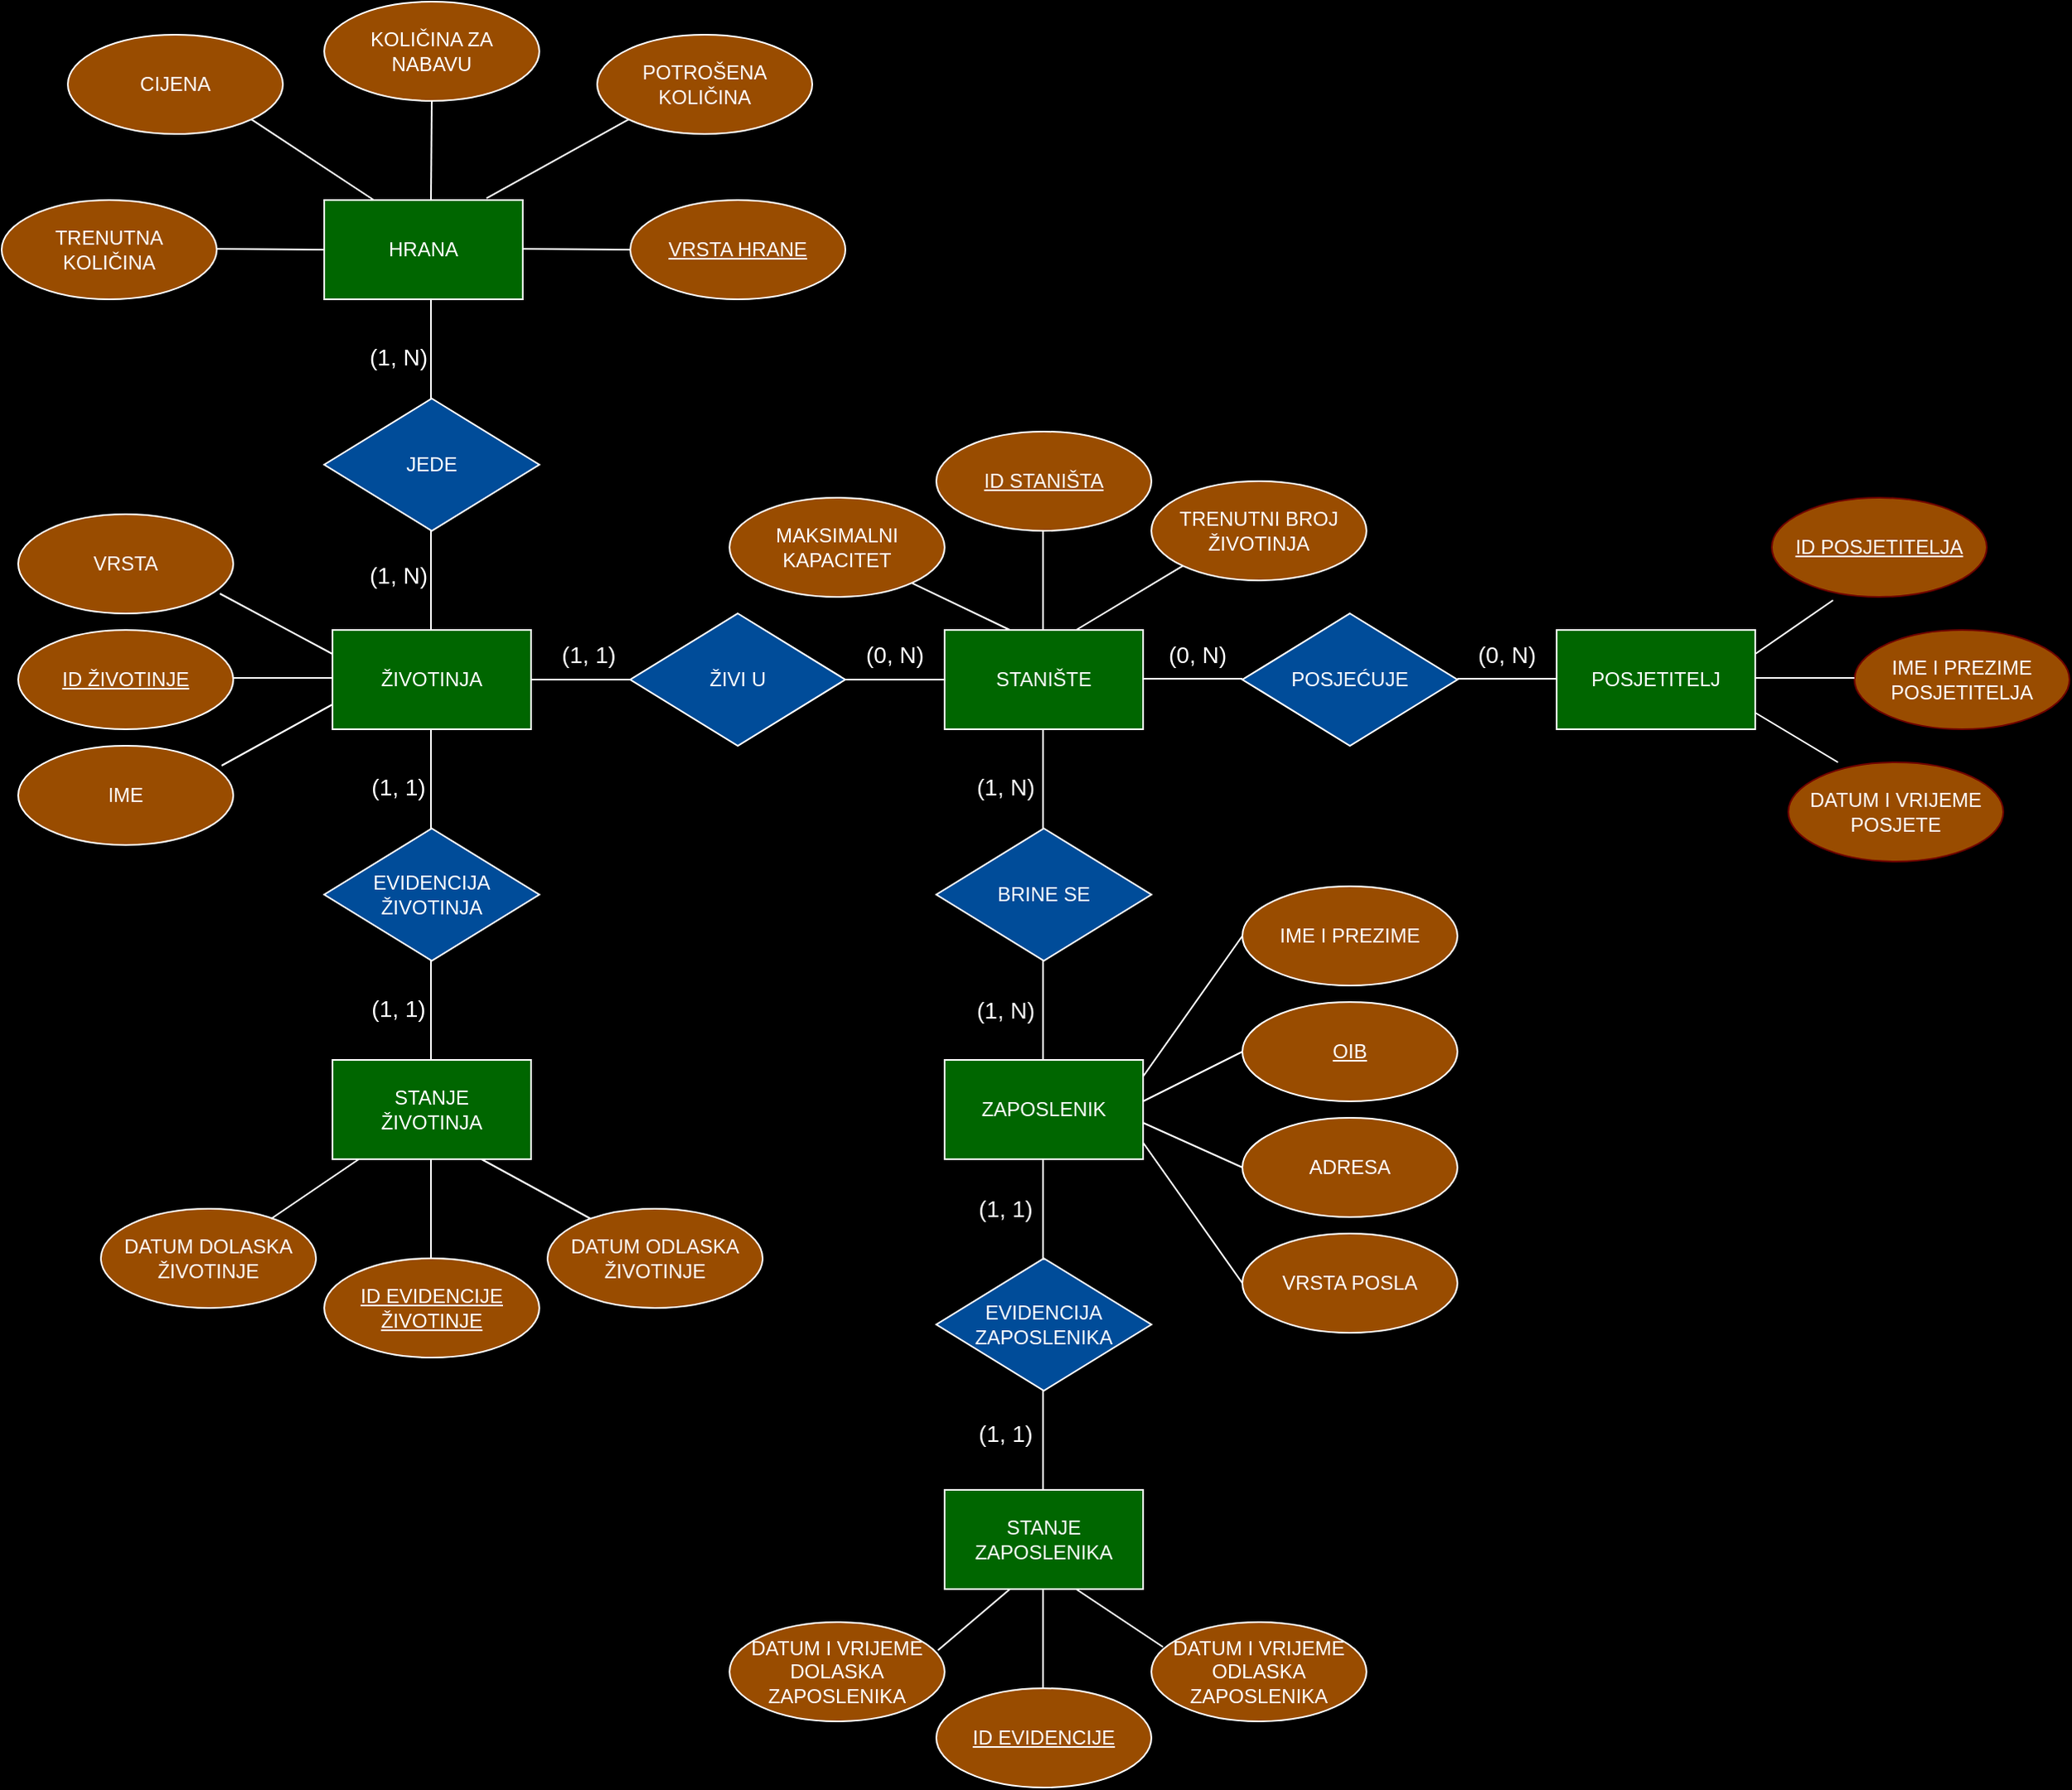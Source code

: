 <mxfile version="24.4.4" type="device">
  <diagram name="Page-1" id="c3DXX-ls8rsChrSWCdla">
    <mxGraphModel dx="880" dy="1603" grid="1" gridSize="10" guides="1" tooltips="1" connect="1" arrows="1" fold="1" page="1" pageScale="1" pageWidth="827" pageHeight="1169" background="#000000" math="0" shadow="0">
      <root>
        <mxCell id="0" />
        <mxCell id="1" parent="0" />
        <mxCell id="5vfyrwRNB4mkbEv5aYu6-1" value="ŽIVOTINJA" style="rounded=0;whiteSpace=wrap;html=1;fillColor=#006600;strokeColor=#FFFFFF;fontColor=#FFFFFF;" parent="1" vertex="1">
          <mxGeometry x="210" y="160" width="120" height="60" as="geometry" />
        </mxCell>
        <mxCell id="5vfyrwRNB4mkbEv5aYu6-2" value="STANIŠTE" style="rounded=0;whiteSpace=wrap;html=1;fillColor=#006600;strokeColor=#FFFFFF;fontColor=#FFFFFF;" parent="1" vertex="1">
          <mxGeometry x="580" y="160" width="120" height="60" as="geometry" />
        </mxCell>
        <mxCell id="5vfyrwRNB4mkbEv5aYu6-3" value="ŽIVI U" style="rhombus;whiteSpace=wrap;html=1;fillColor=#004C99;strokeColor=#FFFFFF;fontColor=#FFFFFF;" parent="1" vertex="1">
          <mxGeometry x="390" y="150" width="130" height="80" as="geometry" />
        </mxCell>
        <mxCell id="5vfyrwRNB4mkbEv5aYu6-4" value="" style="endArrow=none;html=1;rounded=0;exitX=1;exitY=0.5;exitDx=0;exitDy=0;entryX=0;entryY=0.5;entryDx=0;entryDy=0;strokeColor=#FFFFFF;fontColor=#FFFFFF;" parent="1" source="5vfyrwRNB4mkbEv5aYu6-1" target="5vfyrwRNB4mkbEv5aYu6-3" edge="1">
          <mxGeometry width="50" height="50" relative="1" as="geometry">
            <mxPoint x="400" y="220" as="sourcePoint" />
            <mxPoint x="450" y="170" as="targetPoint" />
          </mxGeometry>
        </mxCell>
        <mxCell id="5vfyrwRNB4mkbEv5aYu6-5" value="" style="endArrow=none;html=1;rounded=0;entryX=1;entryY=0.5;entryDx=0;entryDy=0;exitX=0;exitY=0.5;exitDx=0;exitDy=0;strokeColor=#FFFFFF;fontColor=#FFFFFF;" parent="1" source="5vfyrwRNB4mkbEv5aYu6-2" target="5vfyrwRNB4mkbEv5aYu6-3" edge="1">
          <mxGeometry width="50" height="50" relative="1" as="geometry">
            <mxPoint x="400" y="220" as="sourcePoint" />
            <mxPoint x="450" y="170" as="targetPoint" />
          </mxGeometry>
        </mxCell>
        <mxCell id="5vfyrwRNB4mkbEv5aYu6-6" value="POSJETITELJ" style="rounded=0;whiteSpace=wrap;html=1;fillColor=#006600;strokeColor=#FFFFFF;fontColor=#FFFFFF;" parent="1" vertex="1">
          <mxGeometry x="950" y="160" width="120" height="60" as="geometry" />
        </mxCell>
        <mxCell id="5vfyrwRNB4mkbEv5aYu6-7" value="POSJEĆUJE" style="rhombus;whiteSpace=wrap;html=1;fillColor=#004C99;strokeColor=#FFFFFF;fontColor=#FFFFFF;" parent="1" vertex="1">
          <mxGeometry x="760" y="150" width="130" height="80" as="geometry" />
        </mxCell>
        <mxCell id="5vfyrwRNB4mkbEv5aYu6-8" value="" style="endArrow=none;html=1;rounded=0;entryX=1;entryY=0.5;entryDx=0;entryDy=0;exitX=0;exitY=0.5;exitDx=0;exitDy=0;strokeColor=#FFFFFF;fontColor=#FFFFFF;" parent="1" edge="1">
          <mxGeometry width="50" height="50" relative="1" as="geometry">
            <mxPoint x="760" y="189.5" as="sourcePoint" />
            <mxPoint x="700" y="189.5" as="targetPoint" />
          </mxGeometry>
        </mxCell>
        <mxCell id="5vfyrwRNB4mkbEv5aYu6-9" value="" style="endArrow=none;html=1;rounded=0;entryX=1;entryY=0.5;entryDx=0;entryDy=0;exitX=0;exitY=0.5;exitDx=0;exitDy=0;strokeColor=#FFFFFF;fontColor=#FFFFFF;" parent="1" edge="1">
          <mxGeometry width="50" height="50" relative="1" as="geometry">
            <mxPoint x="950" y="189.5" as="sourcePoint" />
            <mxPoint x="890" y="189.5" as="targetPoint" />
          </mxGeometry>
        </mxCell>
        <mxCell id="5vfyrwRNB4mkbEv5aYu6-14" value="ZAPOSLENIK" style="rounded=0;whiteSpace=wrap;html=1;fillColor=#006600;strokeColor=#FFFFFF;fontColor=#FFFFFF;" parent="1" vertex="1">
          <mxGeometry x="580" y="420" width="120" height="60" as="geometry" />
        </mxCell>
        <mxCell id="5vfyrwRNB4mkbEv5aYu6-15" value="BRINE SE" style="rhombus;whiteSpace=wrap;html=1;fillColor=#004C99;strokeColor=#FFFFFF;fontColor=#FFFFFF;" parent="1" vertex="1">
          <mxGeometry x="575" y="280" width="130" height="80" as="geometry" />
        </mxCell>
        <mxCell id="5vfyrwRNB4mkbEv5aYu6-19" value="" style="endArrow=none;html=1;rounded=0;entryX=1;entryY=0.5;entryDx=0;entryDy=0;strokeColor=#FFFFFF;fontColor=#FFFFFF;" parent="1" edge="1">
          <mxGeometry width="50" height="50" relative="1" as="geometry">
            <mxPoint x="639.5" y="280" as="sourcePoint" />
            <mxPoint x="639.5" y="220" as="targetPoint" />
          </mxGeometry>
        </mxCell>
        <mxCell id="5vfyrwRNB4mkbEv5aYu6-20" value="" style="endArrow=none;html=1;rounded=0;entryX=1;entryY=0.5;entryDx=0;entryDy=0;strokeColor=#FFFFFF;fontColor=#FFFFFF;" parent="1" edge="1">
          <mxGeometry width="50" height="50" relative="1" as="geometry">
            <mxPoint x="639.5" y="420" as="sourcePoint" />
            <mxPoint x="639.5" y="360" as="targetPoint" />
          </mxGeometry>
        </mxCell>
        <mxCell id="5vfyrwRNB4mkbEv5aYu6-24" value="STANJE&lt;div&gt;ŽIVOTINJA&lt;/div&gt;" style="rounded=0;whiteSpace=wrap;html=1;fillColor=#006600;strokeColor=#FFFFFF;fontColor=#FFFFFF;" parent="1" vertex="1">
          <mxGeometry x="210" y="420" width="120" height="60" as="geometry" />
        </mxCell>
        <mxCell id="5vfyrwRNB4mkbEv5aYu6-25" value="" style="endArrow=none;html=1;rounded=0;entryX=1;entryY=0.5;entryDx=0;entryDy=0;strokeColor=#FFFFFF;fontColor=#FFFFFF;" parent="1" edge="1">
          <mxGeometry width="50" height="50" relative="1" as="geometry">
            <mxPoint x="269.5" y="280" as="sourcePoint" />
            <mxPoint x="269.5" y="220" as="targetPoint" />
          </mxGeometry>
        </mxCell>
        <mxCell id="5vfyrwRNB4mkbEv5aYu6-26" value="EVIDENCIJA&lt;div&gt;ŽIVOTINJA&lt;/div&gt;" style="rhombus;whiteSpace=wrap;html=1;fillColor=#004C99;strokeColor=#FFFFFF;fontColor=#FFFFFF;" parent="1" vertex="1">
          <mxGeometry x="205" y="280" width="130" height="80" as="geometry" />
        </mxCell>
        <mxCell id="5vfyrwRNB4mkbEv5aYu6-27" value="" style="endArrow=none;html=1;rounded=0;entryX=1;entryY=0.5;entryDx=0;entryDy=0;strokeColor=#FFFFFF;fontColor=#FFFFFF;" parent="1" edge="1">
          <mxGeometry width="50" height="50" relative="1" as="geometry">
            <mxPoint x="269.5" y="420" as="sourcePoint" />
            <mxPoint x="269.5" y="360" as="targetPoint" />
          </mxGeometry>
        </mxCell>
        <mxCell id="5vfyrwRNB4mkbEv5aYu6-28" value="STANJE ZAPOSLENIKA" style="rounded=0;whiteSpace=wrap;html=1;fillColor=#006600;strokeColor=#FFFFFF;fontColor=#FFFFFF;" parent="1" vertex="1">
          <mxGeometry x="580" y="680" width="120" height="60" as="geometry" />
        </mxCell>
        <mxCell id="5vfyrwRNB4mkbEv5aYu6-29" value="EVIDENCIJA&lt;div&gt;ZAPOSLENIKA&lt;/div&gt;" style="rhombus;whiteSpace=wrap;html=1;fillColor=#004C99;strokeColor=#FFFFFF;fontColor=#FFFFFF;" parent="1" vertex="1">
          <mxGeometry x="575" y="540" width="130" height="80" as="geometry" />
        </mxCell>
        <mxCell id="5vfyrwRNB4mkbEv5aYu6-30" value="" style="endArrow=none;html=1;rounded=0;entryX=1;entryY=0.5;entryDx=0;entryDy=0;strokeColor=#FFFFFF;fontColor=#FFFFFF;" parent="1" edge="1">
          <mxGeometry width="50" height="50" relative="1" as="geometry">
            <mxPoint x="639.5" y="540" as="sourcePoint" />
            <mxPoint x="639.5" y="480" as="targetPoint" />
          </mxGeometry>
        </mxCell>
        <mxCell id="5vfyrwRNB4mkbEv5aYu6-31" value="" style="endArrow=none;html=1;rounded=0;entryX=1;entryY=0.5;entryDx=0;entryDy=0;strokeColor=#FFFFFF;fontColor=#FFFFFF;" parent="1" edge="1">
          <mxGeometry width="50" height="50" relative="1" as="geometry">
            <mxPoint x="639.5" y="680" as="sourcePoint" />
            <mxPoint x="639.5" y="620" as="targetPoint" />
          </mxGeometry>
        </mxCell>
        <mxCell id="5vfyrwRNB4mkbEv5aYu6-36" value="HRANA" style="rounded=0;whiteSpace=wrap;html=1;fillColor=#006600;strokeColor=#FFFFFF;fontColor=#FFFFFF;" parent="1" vertex="1">
          <mxGeometry x="205" y="-100" width="120" height="60" as="geometry" />
        </mxCell>
        <mxCell id="5vfyrwRNB4mkbEv5aYu6-37" value="" style="endArrow=none;html=1;rounded=0;entryX=1;entryY=0.5;entryDx=0;entryDy=0;strokeColor=#FFFFFF;fontColor=#FFFFFF;" parent="1" edge="1">
          <mxGeometry width="50" height="50" relative="1" as="geometry">
            <mxPoint x="269.5" y="160" as="sourcePoint" />
            <mxPoint x="269.5" y="100" as="targetPoint" />
          </mxGeometry>
        </mxCell>
        <mxCell id="5vfyrwRNB4mkbEv5aYu6-38" value="JEDE" style="rhombus;whiteSpace=wrap;html=1;fillColor=#004C99;strokeColor=#FFFFFF;fontColor=#FFFFFF;" parent="1" vertex="1">
          <mxGeometry x="205" y="20" width="130" height="80" as="geometry" />
        </mxCell>
        <mxCell id="5vfyrwRNB4mkbEv5aYu6-39" value="" style="endArrow=none;html=1;rounded=0;entryX=1;entryY=0.5;entryDx=0;entryDy=0;strokeColor=#FFFFFF;fontColor=#FFFFFF;" parent="1" edge="1">
          <mxGeometry width="50" height="50" relative="1" as="geometry">
            <mxPoint x="269.5" y="20" as="sourcePoint" />
            <mxPoint x="269.5" y="-40" as="targetPoint" />
          </mxGeometry>
        </mxCell>
        <mxCell id="5vfyrwRNB4mkbEv5aYu6-56" value="VRSTA POSLA" style="ellipse;whiteSpace=wrap;html=1;fillColor=#994C00;strokeColor=#FFFFFF;fontColor=#FFFFFF;" parent="1" vertex="1">
          <mxGeometry x="760" y="525" width="130" height="60" as="geometry" />
        </mxCell>
        <mxCell id="5vfyrwRNB4mkbEv5aYu6-61" value="" style="endArrow=none;html=1;rounded=0;entryX=1;entryY=0.5;entryDx=0;entryDy=0;strokeColor=#FFFFFF;fontColor=#FFFFFF;" parent="1" edge="1">
          <mxGeometry width="50" height="50" relative="1" as="geometry">
            <mxPoint x="639.5" y="800" as="sourcePoint" />
            <mxPoint x="639.5" y="740" as="targetPoint" />
          </mxGeometry>
        </mxCell>
        <mxCell id="5vfyrwRNB4mkbEv5aYu6-63" value="&lt;u&gt;ID POSJETITELJA&lt;/u&gt;" style="ellipse;whiteSpace=wrap;html=1;fillColor=#994C00;strokeColor=#6F0000;fontColor=#ffffff;" parent="1" vertex="1">
          <mxGeometry x="1080" y="80" width="130" height="60" as="geometry" />
        </mxCell>
        <mxCell id="5vfyrwRNB4mkbEv5aYu6-64" value="IME I PREZIME&lt;div&gt;POSJETITELJA&lt;/div&gt;" style="ellipse;whiteSpace=wrap;html=1;fillColor=#994C00;strokeColor=#6F0000;fontColor=#ffffff;" parent="1" vertex="1">
          <mxGeometry x="1130" y="160" width="130" height="60" as="geometry" />
        </mxCell>
        <mxCell id="5vfyrwRNB4mkbEv5aYu6-65" value="DATUM I VRIJEME&lt;div&gt;POSJETE&lt;/div&gt;" style="ellipse;whiteSpace=wrap;html=1;fillColor=#994C00;strokeColor=#6F0000;fontColor=#ffffff;" parent="1" vertex="1">
          <mxGeometry x="1090" y="240" width="130" height="60" as="geometry" />
        </mxCell>
        <mxCell id="5vfyrwRNB4mkbEv5aYu6-66" value="" style="endArrow=none;html=1;rounded=0;entryX=1;entryY=0.5;entryDx=0;entryDy=0;exitX=0;exitY=0.5;exitDx=0;exitDy=0;strokeColor=#FFFFFF;fontColor=#FFFFFF;" parent="1" edge="1">
          <mxGeometry width="50" height="50" relative="1" as="geometry">
            <mxPoint x="1130" y="189" as="sourcePoint" />
            <mxPoint x="1070" y="189" as="targetPoint" />
          </mxGeometry>
        </mxCell>
        <mxCell id="5vfyrwRNB4mkbEv5aYu6-67" value="" style="endArrow=none;html=1;rounded=0;entryX=1;entryY=0.5;entryDx=0;entryDy=0;exitX=0.285;exitY=1.033;exitDx=0;exitDy=0;exitPerimeter=0;strokeColor=#FFFFFF;fontColor=#FFFFFF;" parent="1" source="5vfyrwRNB4mkbEv5aYu6-63" edge="1">
          <mxGeometry width="50" height="50" relative="1" as="geometry">
            <mxPoint x="1130" y="174.5" as="sourcePoint" />
            <mxPoint x="1070" y="174.5" as="targetPoint" />
          </mxGeometry>
        </mxCell>
        <mxCell id="5vfyrwRNB4mkbEv5aYu6-68" value="" style="endArrow=none;html=1;rounded=0;entryX=1;entryY=0.5;entryDx=0;entryDy=0;exitX=0.231;exitY=0;exitDx=0;exitDy=0;exitPerimeter=0;strokeColor=#FFFFFF;fontColor=#FFFFFF;" parent="1" source="5vfyrwRNB4mkbEv5aYu6-65" edge="1">
          <mxGeometry width="50" height="50" relative="1" as="geometry">
            <mxPoint x="1130" y="210" as="sourcePoint" />
            <mxPoint x="1070" y="210" as="targetPoint" />
          </mxGeometry>
        </mxCell>
        <mxCell id="5vfyrwRNB4mkbEv5aYu6-69" value="&lt;u&gt;ID STANIŠTA&lt;/u&gt;" style="ellipse;whiteSpace=wrap;html=1;fillColor=#994C00;strokeColor=#FFFFFF;fontColor=#FFFFFF;" parent="1" vertex="1">
          <mxGeometry x="575" y="40" width="130" height="60" as="geometry" />
        </mxCell>
        <mxCell id="5vfyrwRNB4mkbEv5aYu6-70" value="MAKSIMALNI&lt;div&gt;&lt;span style=&quot;background-color: initial;&quot;&gt;KAPACITET&lt;/span&gt;&lt;/div&gt;" style="ellipse;whiteSpace=wrap;html=1;fillColor=#994C00;strokeColor=#FFFFFF;fontColor=#FFFFFF;" parent="1" vertex="1">
          <mxGeometry x="450" y="80" width="130" height="60" as="geometry" />
        </mxCell>
        <mxCell id="5vfyrwRNB4mkbEv5aYu6-71" value="TRENUTNI BROJ ŽIVOTINJA" style="ellipse;whiteSpace=wrap;html=1;fillColor=#994C00;strokeColor=#FFFFFF;fontColor=#FFFFFF;" parent="1" vertex="1">
          <mxGeometry x="705" y="70" width="130" height="60" as="geometry" />
        </mxCell>
        <mxCell id="5vfyrwRNB4mkbEv5aYu6-72" value="" style="endArrow=none;html=1;rounded=0;entryX=1;entryY=0.5;entryDx=0;entryDy=0;strokeColor=#FFFFFF;fontColor=#FFFFFF;" parent="1" edge="1">
          <mxGeometry width="50" height="50" relative="1" as="geometry">
            <mxPoint x="639.5" y="160" as="sourcePoint" />
            <mxPoint x="639.5" y="100" as="targetPoint" />
          </mxGeometry>
        </mxCell>
        <mxCell id="5vfyrwRNB4mkbEv5aYu6-73" value="" style="endArrow=none;html=1;rounded=0;entryX=0;entryY=1;entryDx=0;entryDy=0;strokeColor=#FFFFFF;fontColor=#FFFFFF;" parent="1" target="5vfyrwRNB4mkbEv5aYu6-71" edge="1">
          <mxGeometry width="50" height="50" relative="1" as="geometry">
            <mxPoint x="659.5" y="160" as="sourcePoint" />
            <mxPoint x="659.5" y="100" as="targetPoint" />
          </mxGeometry>
        </mxCell>
        <mxCell id="5vfyrwRNB4mkbEv5aYu6-74" value="" style="endArrow=none;html=1;rounded=0;strokeColor=#FFFFFF;fontColor=#FFFFFF;" parent="1" target="5vfyrwRNB4mkbEv5aYu6-70" edge="1">
          <mxGeometry width="50" height="50" relative="1" as="geometry">
            <mxPoint x="619.5" y="160" as="sourcePoint" />
            <mxPoint x="619.5" y="100" as="targetPoint" />
          </mxGeometry>
        </mxCell>
        <mxCell id="5vfyrwRNB4mkbEv5aYu6-75" value="&lt;u&gt;OIB&lt;/u&gt;" style="ellipse;whiteSpace=wrap;html=1;fillColor=#994C00;strokeColor=#FFFFFF;fontColor=#FFFFFF;" parent="1" vertex="1">
          <mxGeometry x="760" y="385" width="130" height="60" as="geometry" />
        </mxCell>
        <mxCell id="5vfyrwRNB4mkbEv5aYu6-76" value="IME I PREZIME" style="ellipse;whiteSpace=wrap;html=1;fillColor=#994C00;strokeColor=#FFFFFF;fontColor=#FFFFFF;" parent="1" vertex="1">
          <mxGeometry x="760" y="315" width="130" height="60" as="geometry" />
        </mxCell>
        <mxCell id="5vfyrwRNB4mkbEv5aYu6-77" value="ADRESA" style="ellipse;whiteSpace=wrap;html=1;fillColor=#994C00;strokeColor=#FFFFFF;fontColor=#FFFFFF;" parent="1" vertex="1">
          <mxGeometry x="760" y="455" width="130" height="60" as="geometry" />
        </mxCell>
        <mxCell id="5vfyrwRNB4mkbEv5aYu6-79" value="" style="endArrow=none;html=1;rounded=0;entryX=1;entryY=0.5;entryDx=0;entryDy=0;exitX=0;exitY=0.5;exitDx=0;exitDy=0;strokeColor=#FFFFFF;fontColor=#FFFFFF;" parent="1" source="5vfyrwRNB4mkbEv5aYu6-76" edge="1">
          <mxGeometry width="50" height="50" relative="1" as="geometry">
            <mxPoint x="760" y="430" as="sourcePoint" />
            <mxPoint x="700" y="430" as="targetPoint" />
          </mxGeometry>
        </mxCell>
        <mxCell id="5vfyrwRNB4mkbEv5aYu6-80" value="" style="endArrow=none;html=1;rounded=0;entryX=1;entryY=0.5;entryDx=0;entryDy=0;exitX=0;exitY=0.5;exitDx=0;exitDy=0;strokeColor=#FFFFFF;fontColor=#FFFFFF;" parent="1" source="5vfyrwRNB4mkbEv5aYu6-75" edge="1">
          <mxGeometry width="50" height="50" relative="1" as="geometry">
            <mxPoint x="760" y="445" as="sourcePoint" />
            <mxPoint x="700" y="445" as="targetPoint" />
          </mxGeometry>
        </mxCell>
        <mxCell id="5vfyrwRNB4mkbEv5aYu6-81" value="" style="endArrow=none;html=1;rounded=0;entryX=1;entryY=0.5;entryDx=0;entryDy=0;exitX=0;exitY=0.5;exitDx=0;exitDy=0;strokeColor=#FFFFFF;fontColor=#FFFFFF;" parent="1" source="5vfyrwRNB4mkbEv5aYu6-77" edge="1">
          <mxGeometry width="50" height="50" relative="1" as="geometry">
            <mxPoint x="760" y="458" as="sourcePoint" />
            <mxPoint x="700" y="458" as="targetPoint" />
          </mxGeometry>
        </mxCell>
        <mxCell id="5vfyrwRNB4mkbEv5aYu6-82" value="" style="endArrow=none;html=1;rounded=0;entryX=1;entryY=0.5;entryDx=0;entryDy=0;exitX=0;exitY=0.5;exitDx=0;exitDy=0;strokeColor=#FFFFFF;fontColor=#FFFFFF;" parent="1" source="5vfyrwRNB4mkbEv5aYu6-56" edge="1">
          <mxGeometry width="50" height="50" relative="1" as="geometry">
            <mxPoint x="760" y="470" as="sourcePoint" />
            <mxPoint x="700" y="470" as="targetPoint" />
          </mxGeometry>
        </mxCell>
        <mxCell id="5vfyrwRNB4mkbEv5aYu6-83" value="DATUM I VRIJEME DOLASKA&lt;div&gt;ZAPOSLENIKA&lt;/div&gt;" style="ellipse;whiteSpace=wrap;html=1;fillColor=#994C00;strokeColor=#FFFFFF;fontColor=#FFFFFF;" parent="1" vertex="1">
          <mxGeometry x="450" y="760" width="130" height="60" as="geometry" />
        </mxCell>
        <mxCell id="5vfyrwRNB4mkbEv5aYu6-84" value="DATUM I VRIJEME ODLASKA&lt;div&gt;ZAPOSLENIKA&lt;/div&gt;" style="ellipse;whiteSpace=wrap;html=1;fillColor=#994C00;strokeColor=#FFFFFF;fontColor=#FFFFFF;" parent="1" vertex="1">
          <mxGeometry x="705" y="760" width="130" height="60" as="geometry" />
        </mxCell>
        <mxCell id="5vfyrwRNB4mkbEv5aYu6-85" value="&lt;u&gt;ID EVIDENCIJE&lt;/u&gt;" style="ellipse;whiteSpace=wrap;html=1;fillColor=#994C00;strokeColor=#FFFFFF;fontColor=#FFFFFF;" parent="1" vertex="1">
          <mxGeometry x="575" y="800" width="130" height="60" as="geometry" />
        </mxCell>
        <mxCell id="5vfyrwRNB4mkbEv5aYu6-86" value="" style="endArrow=none;html=1;rounded=0;entryX=1;entryY=0.5;entryDx=0;entryDy=0;exitX=0.969;exitY=0.283;exitDx=0;exitDy=0;exitPerimeter=0;strokeColor=#FFFFFF;fontColor=#FFFFFF;" parent="1" source="5vfyrwRNB4mkbEv5aYu6-83" edge="1">
          <mxGeometry width="50" height="50" relative="1" as="geometry">
            <mxPoint x="619.5" y="800" as="sourcePoint" />
            <mxPoint x="619.5" y="740" as="targetPoint" />
          </mxGeometry>
        </mxCell>
        <mxCell id="5vfyrwRNB4mkbEv5aYu6-87" value="" style="endArrow=none;html=1;rounded=0;entryX=1;entryY=0.5;entryDx=0;entryDy=0;exitX=0.054;exitY=0.25;exitDx=0;exitDy=0;exitPerimeter=0;strokeColor=#FFFFFF;fontColor=#FFFFFF;" parent="1" source="5vfyrwRNB4mkbEv5aYu6-84" edge="1">
          <mxGeometry width="50" height="50" relative="1" as="geometry">
            <mxPoint x="659.5" y="800" as="sourcePoint" />
            <mxPoint x="659.5" y="740" as="targetPoint" />
          </mxGeometry>
        </mxCell>
        <mxCell id="5vfyrwRNB4mkbEv5aYu6-88" value="&lt;u&gt;ID ŽIVOTINJE&lt;/u&gt;" style="ellipse;whiteSpace=wrap;html=1;fillColor=#994C00;strokeColor=#FFFFFF;fontColor=#FFFFFF;" parent="1" vertex="1">
          <mxGeometry x="20" y="160" width="130" height="60" as="geometry" />
        </mxCell>
        <mxCell id="5vfyrwRNB4mkbEv5aYu6-89" value="IME" style="ellipse;whiteSpace=wrap;html=1;fillColor=#994C00;strokeColor=#FFFFFF;fontColor=#FFFFFF;" parent="1" vertex="1">
          <mxGeometry x="20" y="230" width="130" height="60" as="geometry" />
        </mxCell>
        <mxCell id="5vfyrwRNB4mkbEv5aYu6-90" value="VRSTA" style="ellipse;whiteSpace=wrap;html=1;fillColor=#994C00;strokeColor=#FFFFFF;fontColor=#FFFFFF;" parent="1" vertex="1">
          <mxGeometry x="20" y="90" width="130" height="60" as="geometry" />
        </mxCell>
        <mxCell id="5vfyrwRNB4mkbEv5aYu6-91" value="" style="endArrow=none;html=1;rounded=0;exitX=1;exitY=0.5;exitDx=0;exitDy=0;entryX=0;entryY=0.5;entryDx=0;entryDy=0;strokeColor=#FFFFFF;fontColor=#FFFFFF;" parent="1" edge="1">
          <mxGeometry width="50" height="50" relative="1" as="geometry">
            <mxPoint x="150" y="189" as="sourcePoint" />
            <mxPoint x="210" y="189" as="targetPoint" />
          </mxGeometry>
        </mxCell>
        <mxCell id="5vfyrwRNB4mkbEv5aYu6-92" value="" style="endArrow=none;html=1;rounded=0;exitX=0.938;exitY=0.8;exitDx=0;exitDy=0;entryX=0;entryY=0.5;entryDx=0;entryDy=0;exitPerimeter=0;strokeColor=#FFFFFF;fontColor=#FFFFFF;" parent="1" source="5vfyrwRNB4mkbEv5aYu6-90" edge="1">
          <mxGeometry width="50" height="50" relative="1" as="geometry">
            <mxPoint x="150" y="174.5" as="sourcePoint" />
            <mxPoint x="210" y="174.5" as="targetPoint" />
          </mxGeometry>
        </mxCell>
        <mxCell id="5vfyrwRNB4mkbEv5aYu6-93" value="" style="endArrow=none;html=1;rounded=0;exitX=0.946;exitY=0.2;exitDx=0;exitDy=0;entryX=0;entryY=0.5;entryDx=0;entryDy=0;exitPerimeter=0;strokeColor=#FFFFFF;fontColor=#FFFFFF;" parent="1" source="5vfyrwRNB4mkbEv5aYu6-89" edge="1">
          <mxGeometry width="50" height="50" relative="1" as="geometry">
            <mxPoint x="150" y="205" as="sourcePoint" />
            <mxPoint x="210" y="205" as="targetPoint" />
          </mxGeometry>
        </mxCell>
        <mxCell id="5vfyrwRNB4mkbEv5aYu6-102" value="CIJENA" style="ellipse;whiteSpace=wrap;html=1;fillColor=#994C00;strokeColor=#FFFFFF;fontColor=#FFFFFF;" parent="1" vertex="1">
          <mxGeometry x="50" y="-200" width="130" height="60" as="geometry" />
        </mxCell>
        <mxCell id="5vfyrwRNB4mkbEv5aYu6-104" value="POTROŠENA&lt;div&gt;KOLIČINA&lt;/div&gt;" style="ellipse;whiteSpace=wrap;html=1;fillColor=#994C00;strokeColor=#FFFFFF;fontColor=#FFFFFF;" parent="1" vertex="1">
          <mxGeometry x="370" y="-200" width="130" height="60" as="geometry" />
        </mxCell>
        <mxCell id="5vfyrwRNB4mkbEv5aYu6-105" value="KOLIČINA ZA&lt;div&gt;NABAVU&lt;/div&gt;" style="ellipse;whiteSpace=wrap;html=1;fillColor=#994C00;strokeColor=#FFFFFF;fontColor=#FFFFFF;" parent="1" vertex="1">
          <mxGeometry x="205" y="-220" width="130" height="60" as="geometry" />
        </mxCell>
        <mxCell id="4z0Awx1sZ_rDoSfcVh_U-13" value="TRENUTNA&lt;div&gt;KOLIČINA&lt;/div&gt;" style="ellipse;whiteSpace=wrap;html=1;fillColor=#994C00;strokeColor=#FFFFFF;fontColor=#FFFFFF;" parent="1" vertex="1">
          <mxGeometry x="10" y="-100" width="130" height="60" as="geometry" />
        </mxCell>
        <mxCell id="4z0Awx1sZ_rDoSfcVh_U-14" value="&lt;u&gt;VRSTA HRANE&lt;/u&gt;" style="ellipse;whiteSpace=wrap;html=1;fillColor=#994C00;strokeColor=#FFFFFF;fontColor=#FFFFFF;" parent="1" vertex="1">
          <mxGeometry x="390" y="-100" width="130" height="60" as="geometry" />
        </mxCell>
        <mxCell id="4z0Awx1sZ_rDoSfcVh_U-16" value="" style="endArrow=none;html=1;rounded=0;entryX=1;entryY=0.5;entryDx=0;entryDy=0;exitX=0;exitY=0.5;exitDx=0;exitDy=0;strokeColor=#FFFFFF;fontColor=#FFFFFF;" parent="1" edge="1">
          <mxGeometry width="50" height="50" relative="1" as="geometry">
            <mxPoint x="390" y="-70" as="sourcePoint" />
            <mxPoint x="325" y="-70.5" as="targetPoint" />
          </mxGeometry>
        </mxCell>
        <mxCell id="4z0Awx1sZ_rDoSfcVh_U-17" value="" style="endArrow=none;html=1;rounded=0;entryX=1;entryY=0.5;entryDx=0;entryDy=0;exitX=0;exitY=0.5;exitDx=0;exitDy=0;strokeColor=#FFFFFF;fontColor=#FFFFFF;" parent="1" edge="1">
          <mxGeometry width="50" height="50" relative="1" as="geometry">
            <mxPoint x="205" y="-70" as="sourcePoint" />
            <mxPoint x="140" y="-70.5" as="targetPoint" />
          </mxGeometry>
        </mxCell>
        <mxCell id="4z0Awx1sZ_rDoSfcVh_U-18" value="DATUM DOLASKA&lt;div&gt;ŽIVOTINJE&lt;/div&gt;" style="ellipse;whiteSpace=wrap;html=1;fillColor=#994C00;strokeColor=#FFFFFF;fontColor=#FFFFFF;" parent="1" vertex="1">
          <mxGeometry x="70" y="510" width="130" height="60" as="geometry" />
        </mxCell>
        <mxCell id="4z0Awx1sZ_rDoSfcVh_U-19" value="DATUM ODLASKA&lt;div&gt;ŽIVOTINJE&lt;/div&gt;" style="ellipse;whiteSpace=wrap;html=1;fillColor=#994C00;strokeColor=#FFFFFF;fontColor=#FFFFFF;" parent="1" vertex="1">
          <mxGeometry x="340" y="510" width="130" height="60" as="geometry" />
        </mxCell>
        <mxCell id="4z0Awx1sZ_rDoSfcVh_U-20" value="&lt;u&gt;ID EVIDENCIJE&lt;/u&gt;&lt;div&gt;&lt;u&gt;ŽIVOTINJE&lt;/u&gt;&lt;/div&gt;" style="ellipse;whiteSpace=wrap;html=1;fillColor=#994C00;strokeColor=#FFFFFF;fontColor=#FFFFFF;" parent="1" vertex="1">
          <mxGeometry x="205" y="540" width="130" height="60" as="geometry" />
        </mxCell>
        <mxCell id="4z0Awx1sZ_rDoSfcVh_U-21" value="" style="endArrow=none;html=1;rounded=0;entryX=1;entryY=0.5;entryDx=0;entryDy=0;strokeColor=#FFFFFF;fontColor=#FFFFFF;" parent="1" edge="1">
          <mxGeometry width="50" height="50" relative="1" as="geometry">
            <mxPoint x="269.5" y="540" as="sourcePoint" />
            <mxPoint x="269.5" y="480" as="targetPoint" />
          </mxGeometry>
        </mxCell>
        <mxCell id="4z0Awx1sZ_rDoSfcVh_U-22" value="" style="endArrow=none;html=1;rounded=0;exitX=0.792;exitY=0.1;exitDx=0;exitDy=0;exitPerimeter=0;entryX=0.133;entryY=1;entryDx=0;entryDy=0;entryPerimeter=0;strokeColor=#FFFFFF;fontColor=#FFFFFF;" parent="1" source="4z0Awx1sZ_rDoSfcVh_U-18" target="5vfyrwRNB4mkbEv5aYu6-24" edge="1">
          <mxGeometry width="50" height="50" relative="1" as="geometry">
            <mxPoint x="190" y="510" as="sourcePoint" />
            <mxPoint x="240" y="460" as="targetPoint" />
          </mxGeometry>
        </mxCell>
        <mxCell id="4z0Awx1sZ_rDoSfcVh_U-23" value="" style="endArrow=none;html=1;rounded=0;entryX=0.2;entryY=0.1;entryDx=0;entryDy=0;entryPerimeter=0;exitX=0.75;exitY=1;exitDx=0;exitDy=0;strokeColor=#FFFFFF;fontColor=#FFFFFF;" parent="1" source="5vfyrwRNB4mkbEv5aYu6-24" target="4z0Awx1sZ_rDoSfcVh_U-19" edge="1">
          <mxGeometry width="50" height="50" relative="1" as="geometry">
            <mxPoint x="190" y="510" as="sourcePoint" />
            <mxPoint x="240" y="460" as="targetPoint" />
          </mxGeometry>
        </mxCell>
        <mxCell id="4z0Awx1sZ_rDoSfcVh_U-24" value="" style="endArrow=none;html=1;rounded=0;entryX=0.5;entryY=1;entryDx=0;entryDy=0;strokeColor=#FFFFFF;fontColor=#FFFFFF;" parent="1" target="5vfyrwRNB4mkbEv5aYu6-105" edge="1">
          <mxGeometry width="50" height="50" relative="1" as="geometry">
            <mxPoint x="269.5" y="-100" as="sourcePoint" />
            <mxPoint x="310" y="-130" as="targetPoint" />
          </mxGeometry>
        </mxCell>
        <mxCell id="4z0Awx1sZ_rDoSfcVh_U-25" value="" style="endArrow=none;html=1;rounded=0;exitX=1;exitY=1;exitDx=0;exitDy=0;entryX=0.25;entryY=0;entryDx=0;entryDy=0;strokeColor=#FFFFFF;fontColor=#FFFFFF;" parent="1" source="5vfyrwRNB4mkbEv5aYu6-102" target="5vfyrwRNB4mkbEv5aYu6-36" edge="1">
          <mxGeometry width="50" height="50" relative="1" as="geometry">
            <mxPoint x="240" y="-90" as="sourcePoint" />
            <mxPoint x="290" y="-140" as="targetPoint" />
          </mxGeometry>
        </mxCell>
        <mxCell id="4z0Awx1sZ_rDoSfcVh_U-26" value="" style="endArrow=none;html=1;rounded=0;entryX=0;entryY=1;entryDx=0;entryDy=0;exitX=0.817;exitY=-0.017;exitDx=0;exitDy=0;exitPerimeter=0;strokeColor=#FFFFFF;fontColor=#FFFFFF;" parent="1" source="5vfyrwRNB4mkbEv5aYu6-36" target="5vfyrwRNB4mkbEv5aYu6-104" edge="1">
          <mxGeometry width="50" height="50" relative="1" as="geometry">
            <mxPoint x="240" y="-90" as="sourcePoint" />
            <mxPoint x="290" y="-140" as="targetPoint" />
          </mxGeometry>
        </mxCell>
        <mxCell id="4z0Awx1sZ_rDoSfcVh_U-27" value="&lt;font style=&quot;font-size: 14px;&quot;&gt;(1, 1)&lt;/font&gt;" style="text;html=1;align=center;verticalAlign=middle;whiteSpace=wrap;rounded=0;strokeColor=none;fontColor=#FFFFFF;" parent="1" vertex="1">
          <mxGeometry x="587" y="631" width="60" height="30" as="geometry" />
        </mxCell>
        <mxCell id="4z0Awx1sZ_rDoSfcVh_U-28" value="&lt;font style=&quot;font-size: 14px;&quot;&gt;(1, 1)&lt;/font&gt;" style="text;html=1;align=center;verticalAlign=middle;whiteSpace=wrap;rounded=0;strokeColor=none;fontColor=#FFFFFF;" parent="1" vertex="1">
          <mxGeometry x="587" y="495" width="60" height="30" as="geometry" />
        </mxCell>
        <mxCell id="4z0Awx1sZ_rDoSfcVh_U-29" value="&lt;font style=&quot;font-size: 14px;&quot;&gt;(1, N)&lt;/font&gt;" style="text;html=1;align=center;verticalAlign=middle;whiteSpace=wrap;rounded=0;strokeColor=none;fontColor=#FFFFFF;" parent="1" vertex="1">
          <mxGeometry x="587" y="375" width="60" height="30" as="geometry" />
        </mxCell>
        <mxCell id="4z0Awx1sZ_rDoSfcVh_U-30" value="&lt;font style=&quot;font-size: 14px;&quot;&gt;(1, N)&lt;/font&gt;" style="text;html=1;align=center;verticalAlign=middle;whiteSpace=wrap;rounded=0;strokeColor=none;fontColor=#FFFFFF;" parent="1" vertex="1">
          <mxGeometry x="587" y="240" width="60" height="30" as="geometry" />
        </mxCell>
        <mxCell id="4z0Awx1sZ_rDoSfcVh_U-31" value="&lt;font style=&quot;font-size: 14px;&quot;&gt;(0, N)&lt;/font&gt;" style="text;html=1;align=center;verticalAlign=middle;whiteSpace=wrap;rounded=0;strokeColor=none;fontColor=#FFFFFF;" parent="1" vertex="1">
          <mxGeometry x="703" y="160" width="60" height="30" as="geometry" />
        </mxCell>
        <mxCell id="4z0Awx1sZ_rDoSfcVh_U-32" value="&lt;font style=&quot;font-size: 14px;&quot;&gt;(0, N)&lt;/font&gt;" style="text;html=1;align=center;verticalAlign=middle;whiteSpace=wrap;rounded=0;strokeColor=none;fontColor=#FFFFFF;" parent="1" vertex="1">
          <mxGeometry x="890" y="160" width="60" height="30" as="geometry" />
        </mxCell>
        <mxCell id="4z0Awx1sZ_rDoSfcVh_U-33" value="&lt;font style=&quot;font-size: 14px;&quot;&gt;(0, N)&lt;/font&gt;" style="text;html=1;align=center;verticalAlign=middle;whiteSpace=wrap;rounded=0;strokeColor=none;fontColor=#FFFFFF;" parent="1" vertex="1">
          <mxGeometry x="520" y="160" width="60" height="30" as="geometry" />
        </mxCell>
        <mxCell id="4z0Awx1sZ_rDoSfcVh_U-34" value="&lt;font style=&quot;font-size: 14px;&quot;&gt;(1, 1)&lt;/font&gt;" style="text;html=1;align=center;verticalAlign=middle;whiteSpace=wrap;rounded=0;strokeColor=none;fontColor=#FFFFFF;" parent="1" vertex="1">
          <mxGeometry x="335" y="160" width="60" height="30" as="geometry" />
        </mxCell>
        <mxCell id="4z0Awx1sZ_rDoSfcVh_U-35" value="&lt;font style=&quot;font-size: 14px;&quot;&gt;(1, 1)&lt;/font&gt;" style="text;html=1;align=center;verticalAlign=middle;whiteSpace=wrap;rounded=0;strokeColor=none;fontColor=#FFFFFF;" parent="1" vertex="1">
          <mxGeometry x="220" y="240" width="60" height="30" as="geometry" />
        </mxCell>
        <mxCell id="4z0Awx1sZ_rDoSfcVh_U-36" value="&lt;font style=&quot;font-size: 14px;&quot;&gt;(1, 1)&lt;/font&gt;" style="text;html=1;align=center;verticalAlign=middle;whiteSpace=wrap;rounded=0;strokeColor=none;fontColor=#FFFFFF;" parent="1" vertex="1">
          <mxGeometry x="220" y="374" width="60" height="30" as="geometry" />
        </mxCell>
        <mxCell id="4z0Awx1sZ_rDoSfcVh_U-37" value="&lt;font style=&quot;font-size: 14px;&quot;&gt;(1, N)&lt;/font&gt;" style="text;html=1;align=center;verticalAlign=middle;whiteSpace=wrap;rounded=0;strokeColor=none;fontColor=#FFFFFF;strokeWidth=0;" parent="1" vertex="1">
          <mxGeometry x="220" y="112" width="60" height="30" as="geometry" />
        </mxCell>
        <mxCell id="4z0Awx1sZ_rDoSfcVh_U-38" value="&lt;font style=&quot;font-size: 14px;&quot;&gt;(1, N)&lt;/font&gt;" style="text;html=1;align=center;verticalAlign=middle;whiteSpace=wrap;rounded=0;strokeColor=none;fontColor=#FFFFFF;" parent="1" vertex="1">
          <mxGeometry x="220" y="-20" width="60" height="30" as="geometry" />
        </mxCell>
      </root>
    </mxGraphModel>
  </diagram>
</mxfile>
